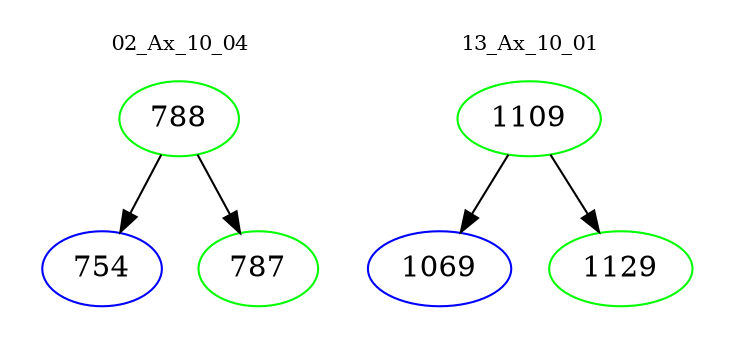 digraph{
subgraph cluster_0 {
color = white
label = "02_Ax_10_04";
fontsize=10;
T0_788 [label="788", color="green"]
T0_788 -> T0_754 [color="black"]
T0_754 [label="754", color="blue"]
T0_788 -> T0_787 [color="black"]
T0_787 [label="787", color="green"]
}
subgraph cluster_1 {
color = white
label = "13_Ax_10_01";
fontsize=10;
T1_1109 [label="1109", color="green"]
T1_1109 -> T1_1069 [color="black"]
T1_1069 [label="1069", color="blue"]
T1_1109 -> T1_1129 [color="black"]
T1_1129 [label="1129", color="green"]
}
}
